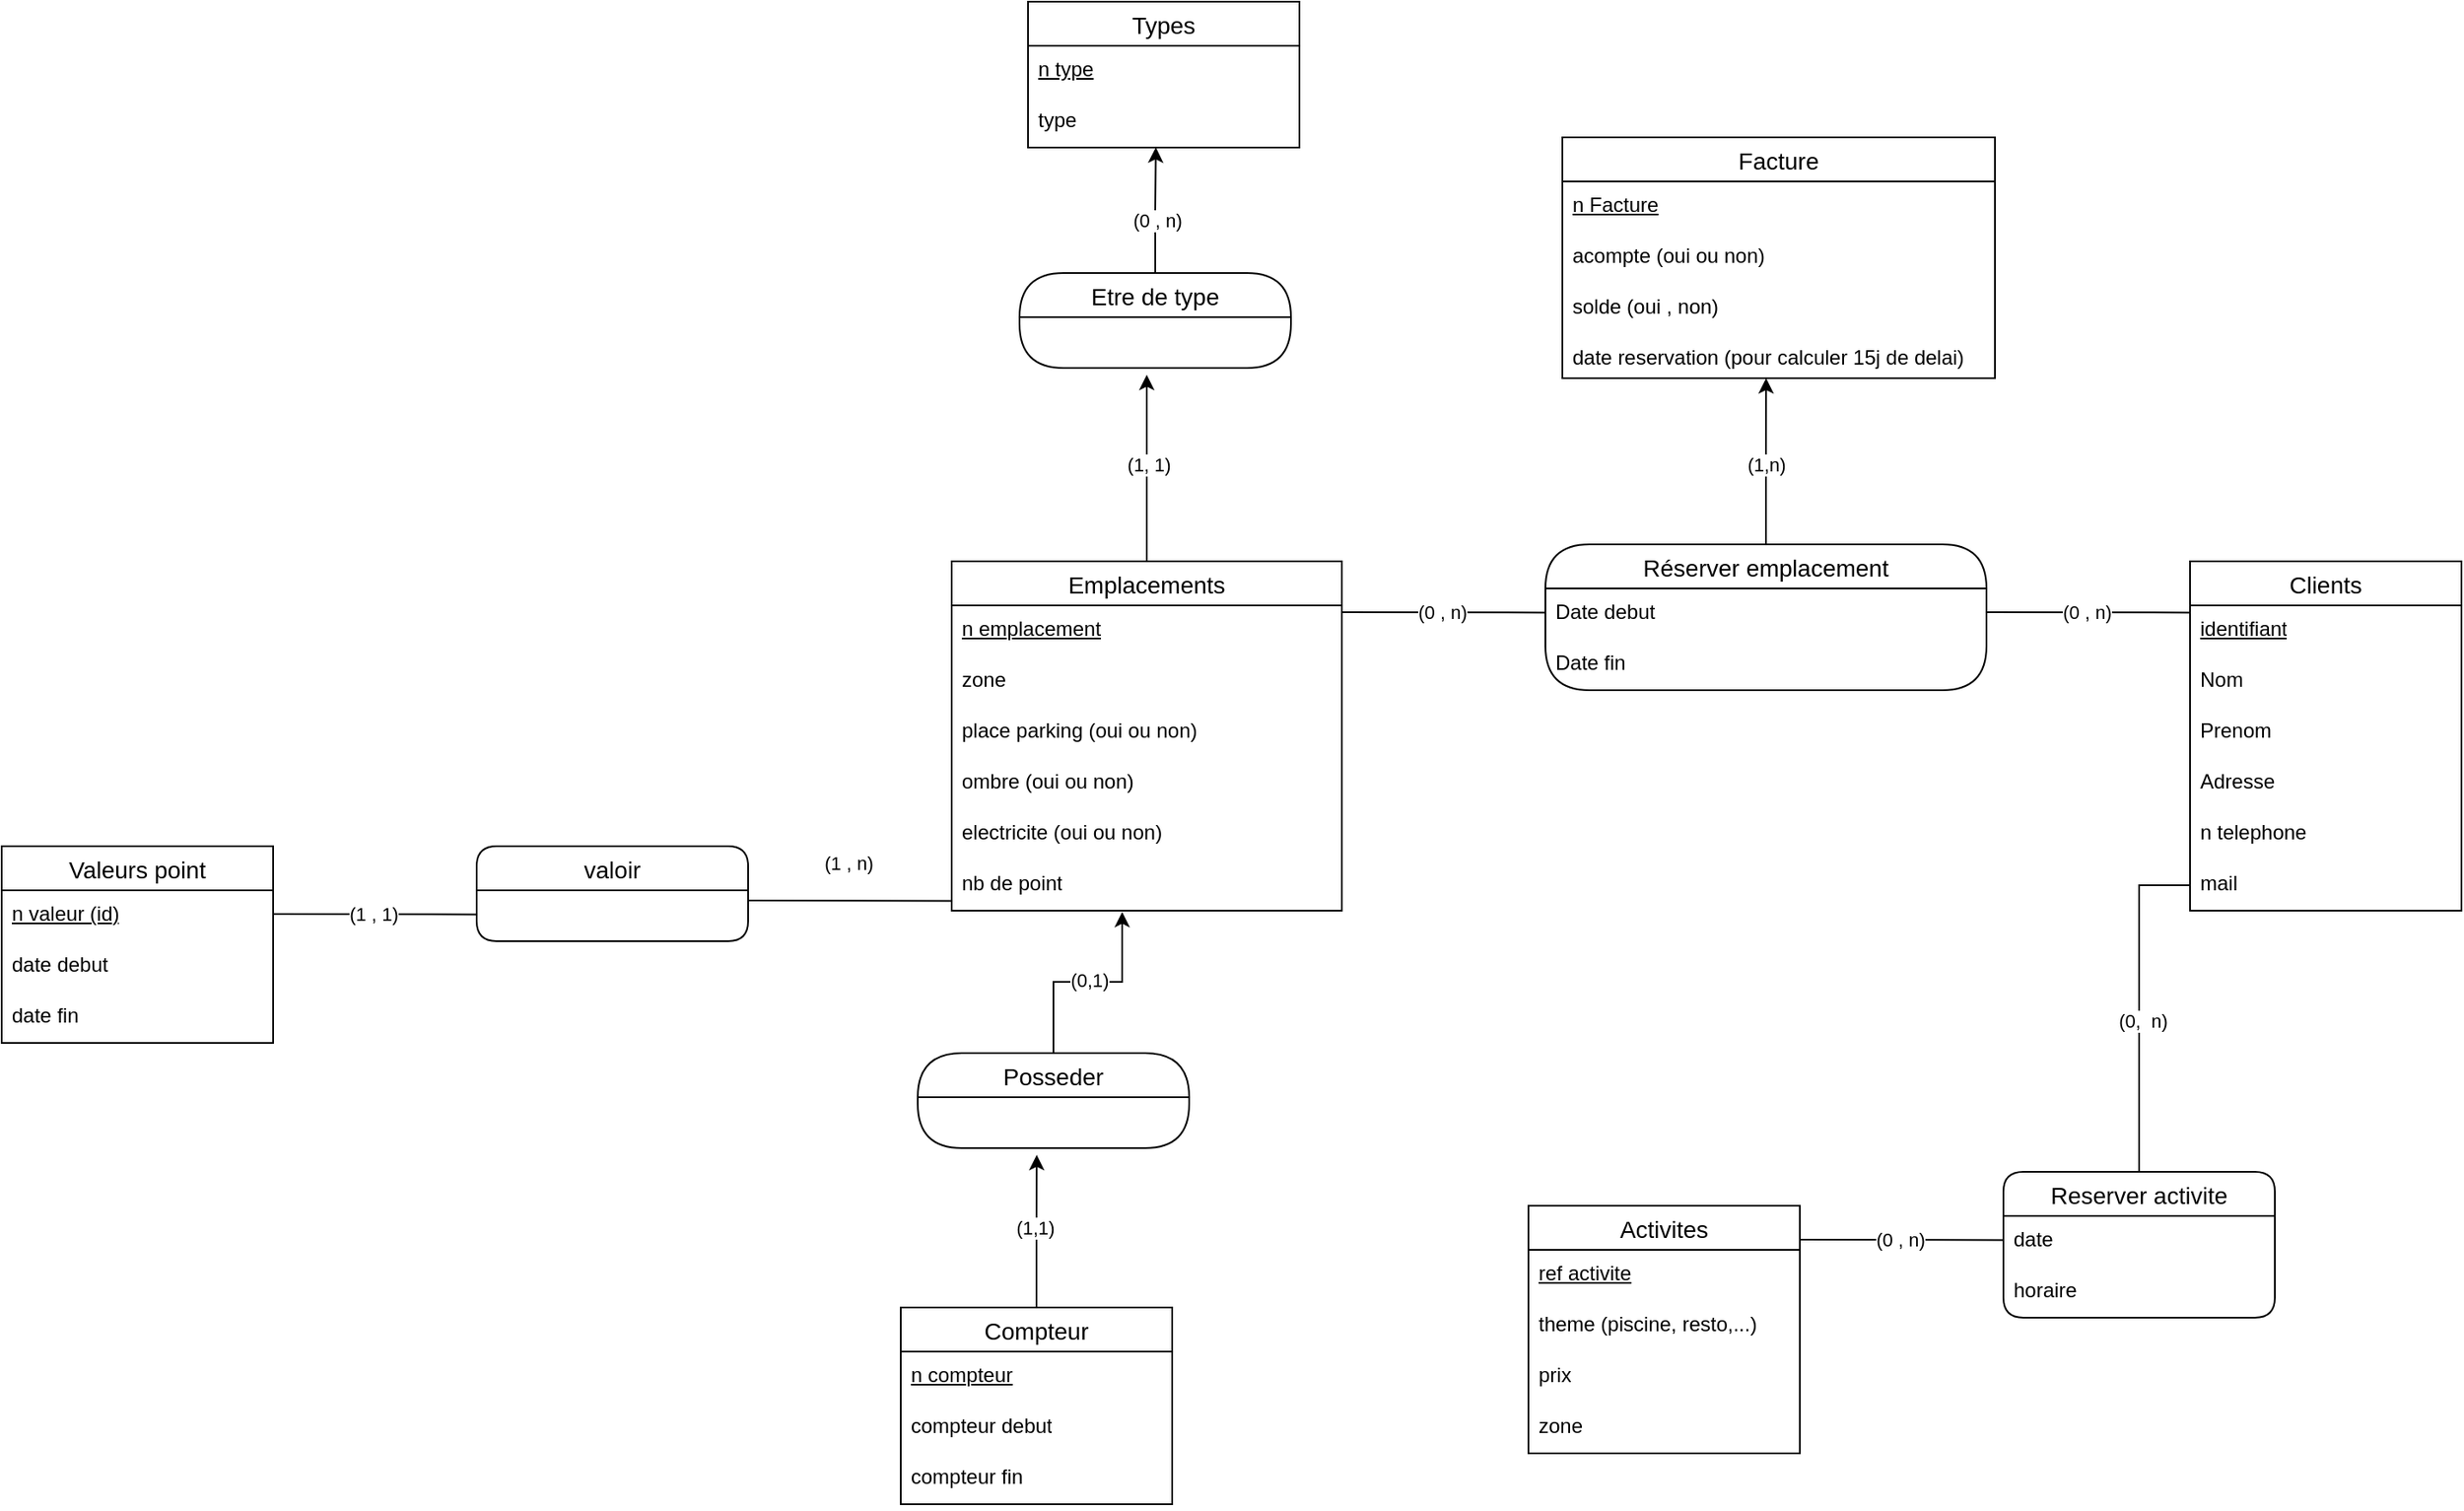 <mxfile version="22.0.8" type="device">
  <diagram id="R2lEEEUBdFMjLlhIrx00" name="Page-1">
    <mxGraphModel dx="2537" dy="2004" grid="1" gridSize="10" guides="1" tooltips="1" connect="1" arrows="1" fold="1" page="1" pageScale="1" pageWidth="850" pageHeight="1100" math="0" shadow="0" extFonts="Permanent Marker^https://fonts.googleapis.com/css?family=Permanent+Marker">
      <root>
        <mxCell id="0" />
        <mxCell id="1" parent="0" />
        <mxCell id="lUA9qe-uiQ4CVhdsLKB3-18" style="edgeStyle=orthogonalEdgeStyle;rounded=0;orthogonalLoop=1;jettySize=auto;html=1;exitX=0.5;exitY=0;exitDx=0;exitDy=0;" edge="1" parent="1" source="fGDh30yMEx_Hjxnh3idg-1">
          <mxGeometry relative="1" as="geometry">
            <mxPoint x="65" y="70" as="targetPoint" />
          </mxGeometry>
        </mxCell>
        <mxCell id="lUA9qe-uiQ4CVhdsLKB3-19" value="(1, 1)" style="edgeLabel;html=1;align=center;verticalAlign=middle;resizable=0;points=[];" vertex="1" connectable="0" parent="lUA9qe-uiQ4CVhdsLKB3-18">
          <mxGeometry x="0.049" relative="1" as="geometry">
            <mxPoint as="offset" />
          </mxGeometry>
        </mxCell>
        <mxCell id="fGDh30yMEx_Hjxnh3idg-1" value="Emplacements" style="swimlane;fontStyle=0;childLayout=stackLayout;horizontal=1;startSize=26;horizontalStack=0;resizeParent=1;resizeParentMax=0;resizeLast=0;collapsible=1;marginBottom=0;align=center;fontSize=14;" parent="1" vertex="1">
          <mxGeometry x="-50" y="180" width="230" height="206" as="geometry" />
        </mxCell>
        <mxCell id="ki6CHV7IQksxzZmnwAzH-3" value="&lt;u&gt;n emplacement&lt;/u&gt;" style="text;strokeColor=none;fillColor=none;spacingLeft=4;spacingRight=4;overflow=hidden;rotatable=0;points=[[0,0.5],[1,0.5]];portConstraint=eastwest;fontSize=12;whiteSpace=wrap;html=1;" parent="fGDh30yMEx_Hjxnh3idg-1" vertex="1">
          <mxGeometry y="26" width="230" height="30" as="geometry" />
        </mxCell>
        <mxCell id="fGDh30yMEx_Hjxnh3idg-51" value="zone" style="text;strokeColor=none;fillColor=none;spacingLeft=4;spacingRight=4;overflow=hidden;rotatable=0;points=[[0,0.5],[1,0.5]];portConstraint=eastwest;fontSize=12;whiteSpace=wrap;html=1;" parent="fGDh30yMEx_Hjxnh3idg-1" vertex="1">
          <mxGeometry y="56" width="230" height="30" as="geometry" />
        </mxCell>
        <mxCell id="fGDh30yMEx_Hjxnh3idg-3" value="place parking (oui ou non)" style="text;strokeColor=none;fillColor=none;spacingLeft=4;spacingRight=4;overflow=hidden;rotatable=0;points=[[0,0.5],[1,0.5]];portConstraint=eastwest;fontSize=12;whiteSpace=wrap;html=1;" parent="fGDh30yMEx_Hjxnh3idg-1" vertex="1">
          <mxGeometry y="86" width="230" height="30" as="geometry" />
        </mxCell>
        <mxCell id="fGDh30yMEx_Hjxnh3idg-53" value="ombre (oui ou non)" style="text;strokeColor=none;fillColor=none;spacingLeft=4;spacingRight=4;overflow=hidden;rotatable=0;points=[[0,0.5],[1,0.5]];portConstraint=eastwest;fontSize=12;whiteSpace=wrap;html=1;" parent="fGDh30yMEx_Hjxnh3idg-1" vertex="1">
          <mxGeometry y="116" width="230" height="30" as="geometry" />
        </mxCell>
        <mxCell id="fGDh30yMEx_Hjxnh3idg-52" value="electricite (oui ou non)" style="text;strokeColor=none;fillColor=none;spacingLeft=4;spacingRight=4;overflow=hidden;rotatable=0;points=[[0,0.5],[1,0.5]];portConstraint=eastwest;fontSize=12;whiteSpace=wrap;html=1;" parent="fGDh30yMEx_Hjxnh3idg-1" vertex="1">
          <mxGeometry y="146" width="230" height="30" as="geometry" />
        </mxCell>
        <mxCell id="fGDh30yMEx_Hjxnh3idg-50" value="nb de point" style="text;strokeColor=none;fillColor=none;spacingLeft=4;spacingRight=4;overflow=hidden;rotatable=0;points=[[0,0.5],[1,0.5]];portConstraint=eastwest;fontSize=12;whiteSpace=wrap;html=1;" parent="fGDh30yMEx_Hjxnh3idg-1" vertex="1">
          <mxGeometry y="176" width="230" height="30" as="geometry" />
        </mxCell>
        <mxCell id="fGDh30yMEx_Hjxnh3idg-39" value="" style="group" parent="1" vertex="1" connectable="0">
          <mxGeometry x="180" y="170" width="400" height="236" as="geometry" />
        </mxCell>
        <mxCell id="fGDh30yMEx_Hjxnh3idg-7" value="Réserver emplacement" style="swimlane;fontStyle=0;childLayout=stackLayout;horizontal=1;startSize=26;horizontalStack=0;resizeParent=1;resizeParentMax=0;resizeLast=0;collapsible=1;marginBottom=0;align=center;fontSize=14;rounded=1;arcSize=50;" parent="fGDh30yMEx_Hjxnh3idg-39" vertex="1">
          <mxGeometry x="120" width="260" height="86" as="geometry" />
        </mxCell>
        <mxCell id="fGDh30yMEx_Hjxnh3idg-8" value="Date debut" style="text;strokeColor=none;fillColor=none;spacingLeft=4;spacingRight=4;overflow=hidden;rotatable=0;points=[[0,0.5],[1,0.5]];portConstraint=eastwest;fontSize=12;whiteSpace=wrap;html=1;" parent="fGDh30yMEx_Hjxnh3idg-7" vertex="1">
          <mxGeometry y="26" width="260" height="30" as="geometry" />
        </mxCell>
        <mxCell id="fGDh30yMEx_Hjxnh3idg-9" value="Date fin" style="text;strokeColor=none;fillColor=none;spacingLeft=4;spacingRight=4;overflow=hidden;rotatable=0;points=[[0,0.5],[1,0.5]];portConstraint=eastwest;fontSize=12;whiteSpace=wrap;html=1;" parent="fGDh30yMEx_Hjxnh3idg-7" vertex="1">
          <mxGeometry y="56" width="260" height="30" as="geometry" />
        </mxCell>
        <mxCell id="fGDh30yMEx_Hjxnh3idg-36" value="" style="endArrow=none;html=1;rounded=0;shadow=0;endFill=0;" parent="fGDh30yMEx_Hjxnh3idg-39" edge="1">
          <mxGeometry relative="1" as="geometry">
            <mxPoint y="40" as="sourcePoint" />
            <mxPoint x="120" y="40.2" as="targetPoint" />
          </mxGeometry>
        </mxCell>
        <mxCell id="fGDh30yMEx_Hjxnh3idg-37" value="Label" style="edgeLabel;resizable=0;html=1;align=center;verticalAlign=middle;" parent="fGDh30yMEx_Hjxnh3idg-36" connectable="0" vertex="1">
          <mxGeometry relative="1" as="geometry">
            <mxPoint y="-1" as="offset" />
          </mxGeometry>
        </mxCell>
        <mxCell id="fGDh30yMEx_Hjxnh3idg-38" value="(0 , n)" style="edgeLabel;html=1;align=center;verticalAlign=middle;resizable=0;points=[];" parent="fGDh30yMEx_Hjxnh3idg-36" vertex="1" connectable="0">
          <mxGeometry x="-0.016" y="-1" relative="1" as="geometry">
            <mxPoint y="-1" as="offset" />
          </mxGeometry>
        </mxCell>
        <mxCell id="fGDh30yMEx_Hjxnh3idg-40" value="Clients" style="swimlane;fontStyle=0;childLayout=stackLayout;horizontal=1;startSize=26;horizontalStack=0;resizeParent=1;resizeParentMax=0;resizeLast=0;collapsible=1;marginBottom=0;align=center;fontSize=14;" parent="1" vertex="1">
          <mxGeometry x="680" y="180" width="160" height="206" as="geometry" />
        </mxCell>
        <mxCell id="fGDh30yMEx_Hjxnh3idg-41" value="&lt;u&gt;identifiant&lt;/u&gt;" style="text;strokeColor=none;fillColor=none;spacingLeft=4;spacingRight=4;overflow=hidden;rotatable=0;points=[[0,0.5],[1,0.5]];portConstraint=eastwest;fontSize=12;whiteSpace=wrap;html=1;" parent="fGDh30yMEx_Hjxnh3idg-40" vertex="1">
          <mxGeometry y="26" width="160" height="30" as="geometry" />
        </mxCell>
        <mxCell id="fGDh30yMEx_Hjxnh3idg-42" value="Nom" style="text;strokeColor=none;fillColor=none;spacingLeft=4;spacingRight=4;overflow=hidden;rotatable=0;points=[[0,0.5],[1,0.5]];portConstraint=eastwest;fontSize=12;whiteSpace=wrap;html=1;" parent="fGDh30yMEx_Hjxnh3idg-40" vertex="1">
          <mxGeometry y="56" width="160" height="30" as="geometry" />
        </mxCell>
        <mxCell id="fGDh30yMEx_Hjxnh3idg-43" value="Prenom" style="text;strokeColor=none;fillColor=none;spacingLeft=4;spacingRight=4;overflow=hidden;rotatable=0;points=[[0,0.5],[1,0.5]];portConstraint=eastwest;fontSize=12;whiteSpace=wrap;html=1;" parent="fGDh30yMEx_Hjxnh3idg-40" vertex="1">
          <mxGeometry y="86" width="160" height="30" as="geometry" />
        </mxCell>
        <mxCell id="fGDh30yMEx_Hjxnh3idg-46" value="Adresse" style="text;strokeColor=none;fillColor=none;spacingLeft=4;spacingRight=4;overflow=hidden;rotatable=0;points=[[0,0.5],[1,0.5]];portConstraint=eastwest;fontSize=12;whiteSpace=wrap;html=1;" parent="fGDh30yMEx_Hjxnh3idg-40" vertex="1">
          <mxGeometry y="116" width="160" height="30" as="geometry" />
        </mxCell>
        <mxCell id="fGDh30yMEx_Hjxnh3idg-47" value="n telephone" style="text;strokeColor=none;fillColor=none;spacingLeft=4;spacingRight=4;overflow=hidden;rotatable=0;points=[[0,0.5],[1,0.5]];portConstraint=eastwest;fontSize=12;whiteSpace=wrap;html=1;" parent="fGDh30yMEx_Hjxnh3idg-40" vertex="1">
          <mxGeometry y="146" width="160" height="30" as="geometry" />
        </mxCell>
        <mxCell id="fGDh30yMEx_Hjxnh3idg-48" value="mail" style="text;strokeColor=none;fillColor=none;spacingLeft=4;spacingRight=4;overflow=hidden;rotatable=0;points=[[0,0.5],[1,0.5]];portConstraint=eastwest;fontSize=12;whiteSpace=wrap;html=1;" parent="fGDh30yMEx_Hjxnh3idg-40" vertex="1">
          <mxGeometry y="176" width="160" height="30" as="geometry" />
        </mxCell>
        <mxCell id="fGDh30yMEx_Hjxnh3idg-54" value="Activites" style="swimlane;fontStyle=0;childLayout=stackLayout;horizontal=1;startSize=26;horizontalStack=0;resizeParent=1;resizeParentMax=0;resizeLast=0;collapsible=1;marginBottom=0;align=center;fontSize=14;" parent="1" vertex="1">
          <mxGeometry x="290" y="560" width="160" height="146" as="geometry" />
        </mxCell>
        <mxCell id="ki6CHV7IQksxzZmnwAzH-2" value="&lt;u style=&quot;&quot;&gt;ref activite&lt;/u&gt;" style="text;strokeColor=none;fillColor=none;spacingLeft=4;spacingRight=4;overflow=hidden;rotatable=0;points=[[0,0.5],[1,0.5]];portConstraint=eastwest;fontSize=12;whiteSpace=wrap;html=1;" parent="fGDh30yMEx_Hjxnh3idg-54" vertex="1">
          <mxGeometry y="26" width="160" height="30" as="geometry" />
        </mxCell>
        <mxCell id="fGDh30yMEx_Hjxnh3idg-55" value="theme (piscine, resto,...)&lt;br&gt;" style="text;strokeColor=none;fillColor=none;spacingLeft=4;spacingRight=4;overflow=hidden;rotatable=0;points=[[0,0.5],[1,0.5]];portConstraint=eastwest;fontSize=12;whiteSpace=wrap;html=1;" parent="fGDh30yMEx_Hjxnh3idg-54" vertex="1">
          <mxGeometry y="56" width="160" height="30" as="geometry" />
        </mxCell>
        <mxCell id="fGDh30yMEx_Hjxnh3idg-56" value="prix" style="text;strokeColor=none;fillColor=none;spacingLeft=4;spacingRight=4;overflow=hidden;rotatable=0;points=[[0,0.5],[1,0.5]];portConstraint=eastwest;fontSize=12;whiteSpace=wrap;html=1;" parent="fGDh30yMEx_Hjxnh3idg-54" vertex="1">
          <mxGeometry y="86" width="160" height="30" as="geometry" />
        </mxCell>
        <mxCell id="fGDh30yMEx_Hjxnh3idg-57" value="zone" style="text;strokeColor=none;fillColor=none;spacingLeft=4;spacingRight=4;overflow=hidden;rotatable=0;points=[[0,0.5],[1,0.5]];portConstraint=eastwest;fontSize=12;whiteSpace=wrap;html=1;" parent="fGDh30yMEx_Hjxnh3idg-54" vertex="1">
          <mxGeometry y="116" width="160" height="30" as="geometry" />
        </mxCell>
        <mxCell id="fGDh30yMEx_Hjxnh3idg-64" value="" style="group" parent="1" vertex="1" connectable="0">
          <mxGeometry x="180" y="450" width="400" height="146" as="geometry" />
        </mxCell>
        <mxCell id="fGDh30yMEx_Hjxnh3idg-65" value="Reserver activite" style="swimlane;fontStyle=0;childLayout=stackLayout;horizontal=1;startSize=26;horizontalStack=0;resizeParent=1;resizeParentMax=0;resizeLast=0;collapsible=1;marginBottom=0;align=center;fontSize=14;rounded=1;" parent="fGDh30yMEx_Hjxnh3idg-64" vertex="1">
          <mxGeometry x="390" y="90" width="160" height="86" as="geometry" />
        </mxCell>
        <mxCell id="fGDh30yMEx_Hjxnh3idg-66" value="date" style="text;strokeColor=none;fillColor=none;spacingLeft=4;spacingRight=4;overflow=hidden;rotatable=0;points=[[0,0.5],[1,0.5]];portConstraint=eastwest;fontSize=12;whiteSpace=wrap;html=1;" parent="fGDh30yMEx_Hjxnh3idg-65" vertex="1">
          <mxGeometry y="26" width="160" height="30" as="geometry" />
        </mxCell>
        <mxCell id="fGDh30yMEx_Hjxnh3idg-67" value="horaire" style="text;strokeColor=none;fillColor=none;spacingLeft=4;spacingRight=4;overflow=hidden;rotatable=0;points=[[0,0.5],[1,0.5]];portConstraint=eastwest;fontSize=12;whiteSpace=wrap;html=1;" parent="fGDh30yMEx_Hjxnh3idg-65" vertex="1">
          <mxGeometry y="56" width="160" height="30" as="geometry" />
        </mxCell>
        <mxCell id="fGDh30yMEx_Hjxnh3idg-73" value="" style="endArrow=none;html=1;rounded=0;shadow=0;endFill=0;" parent="fGDh30yMEx_Hjxnh3idg-64" edge="1">
          <mxGeometry relative="1" as="geometry">
            <mxPoint x="270" y="130" as="sourcePoint" />
            <mxPoint x="390" y="130.2" as="targetPoint" />
          </mxGeometry>
        </mxCell>
        <mxCell id="fGDh30yMEx_Hjxnh3idg-74" value="Label" style="edgeLabel;resizable=0;html=1;align=center;verticalAlign=middle;" parent="fGDh30yMEx_Hjxnh3idg-73" connectable="0" vertex="1">
          <mxGeometry relative="1" as="geometry">
            <mxPoint y="-1" as="offset" />
          </mxGeometry>
        </mxCell>
        <mxCell id="fGDh30yMEx_Hjxnh3idg-75" value="(0 , n)" style="edgeLabel;html=1;align=center;verticalAlign=middle;resizable=0;points=[];" parent="fGDh30yMEx_Hjxnh3idg-73" vertex="1" connectable="0">
          <mxGeometry x="-0.016" y="-1" relative="1" as="geometry">
            <mxPoint y="-1" as="offset" />
          </mxGeometry>
        </mxCell>
        <mxCell id="fGDh30yMEx_Hjxnh3idg-29" value="" style="endArrow=none;html=1;rounded=0;shadow=0;endFill=0;" parent="1" edge="1">
          <mxGeometry relative="1" as="geometry">
            <mxPoint x="560" y="210" as="sourcePoint" />
            <mxPoint x="680" y="210.2" as="targetPoint" />
          </mxGeometry>
        </mxCell>
        <mxCell id="fGDh30yMEx_Hjxnh3idg-30" value="Label" style="edgeLabel;resizable=0;html=1;align=center;verticalAlign=middle;" parent="fGDh30yMEx_Hjxnh3idg-29" connectable="0" vertex="1">
          <mxGeometry relative="1" as="geometry">
            <mxPoint y="-1" as="offset" />
          </mxGeometry>
        </mxCell>
        <mxCell id="fGDh30yMEx_Hjxnh3idg-31" value="(0 , n)" style="edgeLabel;html=1;align=center;verticalAlign=middle;resizable=0;points=[];" parent="fGDh30yMEx_Hjxnh3idg-29" vertex="1" connectable="0">
          <mxGeometry x="-0.016" y="-1" relative="1" as="geometry">
            <mxPoint y="-1" as="offset" />
          </mxGeometry>
        </mxCell>
        <mxCell id="fGDh30yMEx_Hjxnh3idg-106" value="Valeurs point" style="swimlane;fontStyle=0;childLayout=stackLayout;horizontal=1;startSize=26;horizontalStack=0;resizeParent=1;resizeParentMax=0;resizeLast=0;collapsible=1;marginBottom=0;align=center;fontSize=14;" parent="1" vertex="1">
          <mxGeometry x="-610" y="348" width="160" height="116" as="geometry" />
        </mxCell>
        <mxCell id="fGDh30yMEx_Hjxnh3idg-110" value="&lt;u&gt;n valeur (id)&lt;/u&gt;" style="text;strokeColor=none;fillColor=none;spacingLeft=4;spacingRight=4;overflow=hidden;rotatable=0;points=[[0,0.5],[1,0.5]];portConstraint=eastwest;fontSize=12;whiteSpace=wrap;html=1;" parent="fGDh30yMEx_Hjxnh3idg-106" vertex="1">
          <mxGeometry y="26" width="160" height="30" as="geometry" />
        </mxCell>
        <mxCell id="fGDh30yMEx_Hjxnh3idg-107" value="date debut" style="text;strokeColor=none;fillColor=none;spacingLeft=4;spacingRight=4;overflow=hidden;rotatable=0;points=[[0,0.5],[1,0.5]];portConstraint=eastwest;fontSize=12;whiteSpace=wrap;html=1;" parent="fGDh30yMEx_Hjxnh3idg-106" vertex="1">
          <mxGeometry y="56" width="160" height="30" as="geometry" />
        </mxCell>
        <mxCell id="fGDh30yMEx_Hjxnh3idg-108" value="date fin" style="text;strokeColor=none;fillColor=none;spacingLeft=4;spacingRight=4;overflow=hidden;rotatable=0;points=[[0,0.5],[1,0.5]];portConstraint=eastwest;fontSize=12;whiteSpace=wrap;html=1;" parent="fGDh30yMEx_Hjxnh3idg-106" vertex="1">
          <mxGeometry y="86" width="160" height="30" as="geometry" />
        </mxCell>
        <mxCell id="fGDh30yMEx_Hjxnh3idg-111" value="" style="group" parent="1" vertex="1" connectable="0">
          <mxGeometry x="-450" y="370" width="400" height="146" as="geometry" />
        </mxCell>
        <mxCell id="fGDh30yMEx_Hjxnh3idg-112" value="valoir" style="swimlane;fontStyle=0;childLayout=stackLayout;horizontal=1;startSize=26;horizontalStack=0;resizeParent=1;resizeParentMax=0;resizeLast=0;collapsible=1;marginBottom=0;align=center;fontSize=14;rounded=1;" parent="fGDh30yMEx_Hjxnh3idg-111" vertex="1">
          <mxGeometry x="120" y="-22" width="160" height="56" as="geometry" />
        </mxCell>
        <mxCell id="fGDh30yMEx_Hjxnh3idg-117" value="" style="endArrow=none;html=1;rounded=0;shadow=0;endFill=0;" parent="fGDh30yMEx_Hjxnh3idg-111" edge="1">
          <mxGeometry relative="1" as="geometry">
            <mxPoint x="280" y="10" as="sourcePoint" />
            <mxPoint x="400" y="10.2" as="targetPoint" />
          </mxGeometry>
        </mxCell>
        <mxCell id="fGDh30yMEx_Hjxnh3idg-118" value="Label" style="edgeLabel;resizable=0;html=1;align=center;verticalAlign=middle;" parent="fGDh30yMEx_Hjxnh3idg-117" connectable="0" vertex="1">
          <mxGeometry relative="1" as="geometry">
            <mxPoint y="-23" as="offset" />
          </mxGeometry>
        </mxCell>
        <mxCell id="fGDh30yMEx_Hjxnh3idg-119" value="(1 , n)" style="edgeLabel;html=1;align=center;verticalAlign=middle;resizable=0;points=[];" parent="fGDh30yMEx_Hjxnh3idg-117" vertex="1" connectable="0">
          <mxGeometry x="-0.016" y="-1" relative="1" as="geometry">
            <mxPoint y="-23" as="offset" />
          </mxGeometry>
        </mxCell>
        <mxCell id="fGDh30yMEx_Hjxnh3idg-120" value="" style="endArrow=none;html=1;rounded=0;shadow=0;endFill=0;" parent="fGDh30yMEx_Hjxnh3idg-111" edge="1">
          <mxGeometry relative="1" as="geometry">
            <mxPoint y="18" as="sourcePoint" />
            <mxPoint x="120" y="18.2" as="targetPoint" />
          </mxGeometry>
        </mxCell>
        <mxCell id="fGDh30yMEx_Hjxnh3idg-121" value="Label" style="edgeLabel;resizable=0;html=1;align=center;verticalAlign=middle;" parent="fGDh30yMEx_Hjxnh3idg-120" connectable="0" vertex="1">
          <mxGeometry relative="1" as="geometry">
            <mxPoint y="-1" as="offset" />
          </mxGeometry>
        </mxCell>
        <mxCell id="fGDh30yMEx_Hjxnh3idg-122" value="(1 , 1)" style="edgeLabel;html=1;align=center;verticalAlign=middle;resizable=0;points=[];" parent="fGDh30yMEx_Hjxnh3idg-120" vertex="1" connectable="0">
          <mxGeometry x="-0.016" y="-1" relative="1" as="geometry">
            <mxPoint y="-1" as="offset" />
          </mxGeometry>
        </mxCell>
        <mxCell id="fGDh30yMEx_Hjxnh3idg-123" style="edgeStyle=orthogonalEdgeStyle;rounded=0;orthogonalLoop=1;jettySize=auto;html=1;exitX=0.5;exitY=0;exitDx=0;exitDy=0;entryX=0;entryY=0.5;entryDx=0;entryDy=0;endArrow=none;endFill=0;" parent="1" source="fGDh30yMEx_Hjxnh3idg-65" target="fGDh30yMEx_Hjxnh3idg-48" edge="1">
          <mxGeometry relative="1" as="geometry" />
        </mxCell>
        <mxCell id="fGDh30yMEx_Hjxnh3idg-124" value="(0,&amp;nbsp; n)" style="edgeLabel;html=1;align=center;verticalAlign=middle;resizable=0;points=[];" parent="fGDh30yMEx_Hjxnh3idg-123" vertex="1" connectable="0">
          <mxGeometry x="-0.105" y="-2" relative="1" as="geometry">
            <mxPoint as="offset" />
          </mxGeometry>
        </mxCell>
        <mxCell id="lUA9qe-uiQ4CVhdsLKB3-1" value="Types" style="swimlane;fontStyle=0;childLayout=stackLayout;horizontal=1;startSize=26;horizontalStack=0;resizeParent=1;resizeParentMax=0;resizeLast=0;collapsible=1;marginBottom=0;align=center;fontSize=14;" vertex="1" parent="1">
          <mxGeometry x="-5" y="-150" width="160" height="86" as="geometry" />
        </mxCell>
        <mxCell id="lUA9qe-uiQ4CVhdsLKB3-2" value="&lt;u&gt;n type&lt;/u&gt;" style="text;strokeColor=none;fillColor=none;spacingLeft=4;spacingRight=4;overflow=hidden;rotatable=0;points=[[0,0.5],[1,0.5]];portConstraint=eastwest;fontSize=12;whiteSpace=wrap;html=1;" vertex="1" parent="lUA9qe-uiQ4CVhdsLKB3-1">
          <mxGeometry y="26" width="160" height="30" as="geometry" />
        </mxCell>
        <mxCell id="lUA9qe-uiQ4CVhdsLKB3-3" value="type" style="text;strokeColor=none;fillColor=none;spacingLeft=4;spacingRight=4;overflow=hidden;rotatable=0;points=[[0,0.5],[1,0.5]];portConstraint=eastwest;fontSize=12;whiteSpace=wrap;html=1;" vertex="1" parent="lUA9qe-uiQ4CVhdsLKB3-1">
          <mxGeometry y="56" width="160" height="30" as="geometry" />
        </mxCell>
        <mxCell id="lUA9qe-uiQ4CVhdsLKB3-6" value="" style="group" vertex="1" connectable="0" parent="1">
          <mxGeometry x="220" y="10" width="400" height="146" as="geometry" />
        </mxCell>
        <mxCell id="lUA9qe-uiQ4CVhdsLKB3-7" value="Etre de type" style="swimlane;fontStyle=0;childLayout=stackLayout;horizontal=1;startSize=26;horizontalStack=0;resizeParent=1;resizeParentMax=0;resizeLast=0;collapsible=1;marginBottom=0;align=center;fontSize=14;rounded=1;arcSize=50;" vertex="1" parent="lUA9qe-uiQ4CVhdsLKB3-6">
          <mxGeometry x="-230" width="160" height="56" as="geometry" />
        </mxCell>
        <mxCell id="lUA9qe-uiQ4CVhdsLKB3-20" style="edgeStyle=orthogonalEdgeStyle;rounded=0;orthogonalLoop=1;jettySize=auto;html=1;exitX=0.5;exitY=0;exitDx=0;exitDy=0;entryX=0.471;entryY=0.997;entryDx=0;entryDy=0;entryPerimeter=0;" edge="1" parent="1" source="lUA9qe-uiQ4CVhdsLKB3-7" target="lUA9qe-uiQ4CVhdsLKB3-3">
          <mxGeometry relative="1" as="geometry" />
        </mxCell>
        <mxCell id="lUA9qe-uiQ4CVhdsLKB3-21" value="(0 , n)" style="edgeLabel;html=1;align=center;verticalAlign=middle;resizable=0;points=[];" vertex="1" connectable="0" parent="lUA9qe-uiQ4CVhdsLKB3-20">
          <mxGeometry x="-0.152" y="-1" relative="1" as="geometry">
            <mxPoint as="offset" />
          </mxGeometry>
        </mxCell>
        <mxCell id="lUA9qe-uiQ4CVhdsLKB3-44" style="edgeStyle=orthogonalEdgeStyle;rounded=0;orthogonalLoop=1;jettySize=auto;html=1;exitX=0.5;exitY=0;exitDx=0;exitDy=0;" edge="1" parent="1" source="lUA9qe-uiQ4CVhdsLKB3-23">
          <mxGeometry relative="1" as="geometry">
            <mxPoint x="0.143" y="530" as="targetPoint" />
          </mxGeometry>
        </mxCell>
        <mxCell id="lUA9qe-uiQ4CVhdsLKB3-45" value="(1,1)" style="edgeLabel;html=1;align=center;verticalAlign=middle;resizable=0;points=[];" vertex="1" connectable="0" parent="lUA9qe-uiQ4CVhdsLKB3-44">
          <mxGeometry x="0.051" y="2" relative="1" as="geometry">
            <mxPoint as="offset" />
          </mxGeometry>
        </mxCell>
        <mxCell id="lUA9qe-uiQ4CVhdsLKB3-23" value="Compteur" style="swimlane;fontStyle=0;childLayout=stackLayout;horizontal=1;startSize=26;horizontalStack=0;resizeParent=1;resizeParentMax=0;resizeLast=0;collapsible=1;marginBottom=0;align=center;fontSize=14;" vertex="1" parent="1">
          <mxGeometry x="-80" y="620" width="160" height="116" as="geometry" />
        </mxCell>
        <mxCell id="lUA9qe-uiQ4CVhdsLKB3-24" value="&lt;u&gt;n compteur&lt;/u&gt;" style="text;strokeColor=none;fillColor=none;spacingLeft=4;spacingRight=4;overflow=hidden;rotatable=0;points=[[0,0.5],[1,0.5]];portConstraint=eastwest;fontSize=12;whiteSpace=wrap;html=1;" vertex="1" parent="lUA9qe-uiQ4CVhdsLKB3-23">
          <mxGeometry y="26" width="160" height="30" as="geometry" />
        </mxCell>
        <mxCell id="lUA9qe-uiQ4CVhdsLKB3-25" value="compteur debut" style="text;strokeColor=none;fillColor=none;spacingLeft=4;spacingRight=4;overflow=hidden;rotatable=0;points=[[0,0.5],[1,0.5]];portConstraint=eastwest;fontSize=12;whiteSpace=wrap;html=1;" vertex="1" parent="lUA9qe-uiQ4CVhdsLKB3-23">
          <mxGeometry y="56" width="160" height="30" as="geometry" />
        </mxCell>
        <mxCell id="lUA9qe-uiQ4CVhdsLKB3-26" value="compteur fin" style="text;strokeColor=none;fillColor=none;spacingLeft=4;spacingRight=4;overflow=hidden;rotatable=0;points=[[0,0.5],[1,0.5]];portConstraint=eastwest;fontSize=12;whiteSpace=wrap;html=1;" vertex="1" parent="lUA9qe-uiQ4CVhdsLKB3-23">
          <mxGeometry y="86" width="160" height="30" as="geometry" />
        </mxCell>
        <mxCell id="lUA9qe-uiQ4CVhdsLKB3-28" value="" style="group" vertex="1" connectable="0" parent="1">
          <mxGeometry x="-190" y="440" width="400" height="146" as="geometry" />
        </mxCell>
        <mxCell id="lUA9qe-uiQ4CVhdsLKB3-29" value="Posseder" style="swimlane;fontStyle=0;childLayout=stackLayout;horizontal=1;startSize=26;horizontalStack=0;resizeParent=1;resizeParentMax=0;resizeLast=0;collapsible=1;marginBottom=0;align=center;fontSize=14;rounded=1;arcSize=50;" vertex="1" parent="lUA9qe-uiQ4CVhdsLKB3-28">
          <mxGeometry x="120" y="30" width="160" height="56" as="geometry" />
        </mxCell>
        <mxCell id="lUA9qe-uiQ4CVhdsLKB3-42" style="edgeStyle=orthogonalEdgeStyle;rounded=0;orthogonalLoop=1;jettySize=auto;html=1;exitX=0.5;exitY=0;exitDx=0;exitDy=0;entryX=0.437;entryY=1.024;entryDx=0;entryDy=0;entryPerimeter=0;" edge="1" parent="1" source="lUA9qe-uiQ4CVhdsLKB3-29" target="fGDh30yMEx_Hjxnh3idg-50">
          <mxGeometry relative="1" as="geometry" />
        </mxCell>
        <mxCell id="lUA9qe-uiQ4CVhdsLKB3-43" value="(0,1)" style="edgeLabel;html=1;align=center;verticalAlign=middle;resizable=0;points=[];" vertex="1" connectable="0" parent="lUA9qe-uiQ4CVhdsLKB3-42">
          <mxGeometry x="0.008" y="1" relative="1" as="geometry">
            <mxPoint as="offset" />
          </mxGeometry>
        </mxCell>
        <mxCell id="lUA9qe-uiQ4CVhdsLKB3-46" value="Facture" style="swimlane;fontStyle=0;childLayout=stackLayout;horizontal=1;startSize=26;horizontalStack=0;resizeParent=1;resizeParentMax=0;resizeLast=0;collapsible=1;marginBottom=0;align=center;fontSize=14;" vertex="1" parent="1">
          <mxGeometry x="310" y="-70" width="255" height="142" as="geometry" />
        </mxCell>
        <mxCell id="fGDh30yMEx_Hjxnh3idg-76" value="&lt;u&gt;n Facture&lt;/u&gt;" style="text;strokeColor=none;fillColor=none;spacingLeft=4;spacingRight=4;overflow=hidden;rotatable=0;points=[[0,0.5],[1,0.5]];portConstraint=eastwest;fontSize=12;whiteSpace=wrap;html=1;" parent="lUA9qe-uiQ4CVhdsLKB3-46" vertex="1">
          <mxGeometry y="26" width="255" height="30" as="geometry" />
        </mxCell>
        <mxCell id="lUA9qe-uiQ4CVhdsLKB3-51" value="acompte (oui ou non)" style="text;strokeColor=none;fillColor=none;spacingLeft=4;spacingRight=4;overflow=hidden;rotatable=0;points=[[0,0.5],[1,0.5]];portConstraint=eastwest;fontSize=12;whiteSpace=wrap;html=1;" vertex="1" parent="lUA9qe-uiQ4CVhdsLKB3-46">
          <mxGeometry y="56" width="255" height="30" as="geometry" />
        </mxCell>
        <mxCell id="fGDh30yMEx_Hjxnh3idg-136" value="solde (oui , non)" style="text;strokeColor=none;fillColor=none;spacingLeft=4;spacingRight=4;overflow=hidden;rotatable=0;points=[[0,0.5],[1,0.5]];portConstraint=eastwest;fontSize=12;whiteSpace=wrap;html=1;" parent="lUA9qe-uiQ4CVhdsLKB3-46" vertex="1">
          <mxGeometry y="86" width="255" height="30" as="geometry" />
        </mxCell>
        <mxCell id="fGDh30yMEx_Hjxnh3idg-77" value="date reservation (pour calculer 15j de delai)" style="text;strokeColor=none;fillColor=none;spacingLeft=4;spacingRight=4;overflow=hidden;rotatable=0;points=[[0,0.5],[1,0.5]];portConstraint=eastwest;fontSize=12;whiteSpace=wrap;html=1;" parent="lUA9qe-uiQ4CVhdsLKB3-46" vertex="1">
          <mxGeometry y="116" width="255" height="26" as="geometry" />
        </mxCell>
        <mxCell id="lUA9qe-uiQ4CVhdsLKB3-52" style="edgeStyle=orthogonalEdgeStyle;rounded=0;orthogonalLoop=1;jettySize=auto;html=1;exitX=0.5;exitY=0;exitDx=0;exitDy=0;entryX=0.471;entryY=1;entryDx=0;entryDy=0;entryPerimeter=0;" edge="1" parent="1" source="fGDh30yMEx_Hjxnh3idg-7" target="fGDh30yMEx_Hjxnh3idg-77">
          <mxGeometry relative="1" as="geometry" />
        </mxCell>
        <mxCell id="lUA9qe-uiQ4CVhdsLKB3-53" value="(1,n)" style="edgeLabel;html=1;align=center;verticalAlign=middle;resizable=0;points=[];" vertex="1" connectable="0" parent="lUA9qe-uiQ4CVhdsLKB3-52">
          <mxGeometry x="-0.042" relative="1" as="geometry">
            <mxPoint as="offset" />
          </mxGeometry>
        </mxCell>
      </root>
    </mxGraphModel>
  </diagram>
</mxfile>
